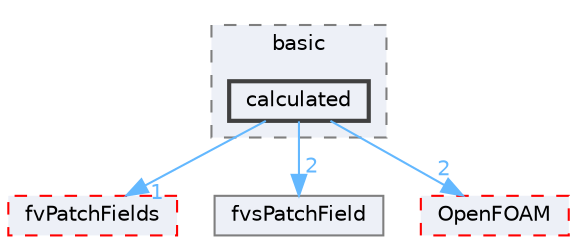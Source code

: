 digraph "src/finiteVolume/fields/fvsPatchFields/basic/calculated"
{
 // LATEX_PDF_SIZE
  bgcolor="transparent";
  edge [fontname=Helvetica,fontsize=10,labelfontname=Helvetica,labelfontsize=10];
  node [fontname=Helvetica,fontsize=10,shape=box,height=0.2,width=0.4];
  compound=true
  subgraph clusterdir_958a3dd6045466a25f270895e6927ee8 {
    graph [ bgcolor="#edf0f7", pencolor="grey50", label="basic", fontname=Helvetica,fontsize=10 style="filled,dashed", URL="dir_958a3dd6045466a25f270895e6927ee8.html",tooltip=""]
  dir_46dbb9d289a934a931d1f05c333fddbf [label="calculated", fillcolor="#edf0f7", color="grey25", style="filled,bold", URL="dir_46dbb9d289a934a931d1f05c333fddbf.html",tooltip=""];
  }
  dir_a5850494bc77049b2a182260f0d1f703 [label="fvPatchFields", fillcolor="#edf0f7", color="red", style="filled,dashed", URL="dir_a5850494bc77049b2a182260f0d1f703.html",tooltip=""];
  dir_f8fc54ccdbdfd051989b9c9b77557e92 [label="fvsPatchField", fillcolor="#edf0f7", color="grey50", style="filled", URL="dir_f8fc54ccdbdfd051989b9c9b77557e92.html",tooltip=""];
  dir_c5473ff19b20e6ec4dfe5c310b3778a8 [label="OpenFOAM", fillcolor="#edf0f7", color="red", style="filled,dashed", URL="dir_c5473ff19b20e6ec4dfe5c310b3778a8.html",tooltip=""];
  dir_46dbb9d289a934a931d1f05c333fddbf->dir_a5850494bc77049b2a182260f0d1f703 [headlabel="1", labeldistance=1.5 headhref="dir_000391_001567.html" href="dir_000391_001567.html" color="steelblue1" fontcolor="steelblue1"];
  dir_46dbb9d289a934a931d1f05c333fddbf->dir_c5473ff19b20e6ec4dfe5c310b3778a8 [headlabel="2", labeldistance=1.5 headhref="dir_000391_002695.html" href="dir_000391_002695.html" color="steelblue1" fontcolor="steelblue1"];
  dir_46dbb9d289a934a931d1f05c333fddbf->dir_f8fc54ccdbdfd051989b9c9b77557e92 [headlabel="2", labeldistance=1.5 headhref="dir_000391_001572.html" href="dir_000391_001572.html" color="steelblue1" fontcolor="steelblue1"];
}
